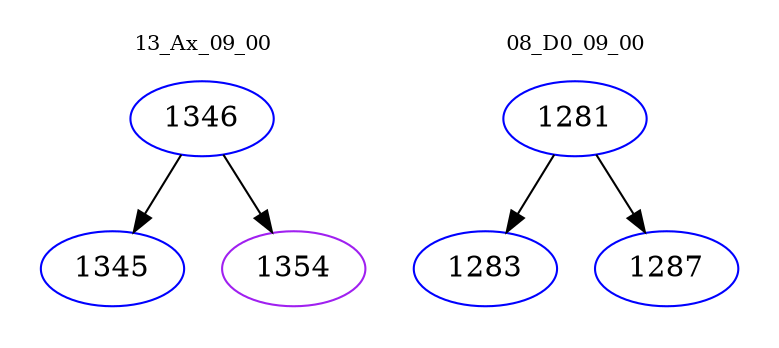 digraph{
subgraph cluster_0 {
color = white
label = "13_Ax_09_00";
fontsize=10;
T0_1346 [label="1346", color="blue"]
T0_1346 -> T0_1345 [color="black"]
T0_1345 [label="1345", color="blue"]
T0_1346 -> T0_1354 [color="black"]
T0_1354 [label="1354", color="purple"]
}
subgraph cluster_1 {
color = white
label = "08_D0_09_00";
fontsize=10;
T1_1281 [label="1281", color="blue"]
T1_1281 -> T1_1283 [color="black"]
T1_1283 [label="1283", color="blue"]
T1_1281 -> T1_1287 [color="black"]
T1_1287 [label="1287", color="blue"]
}
}

